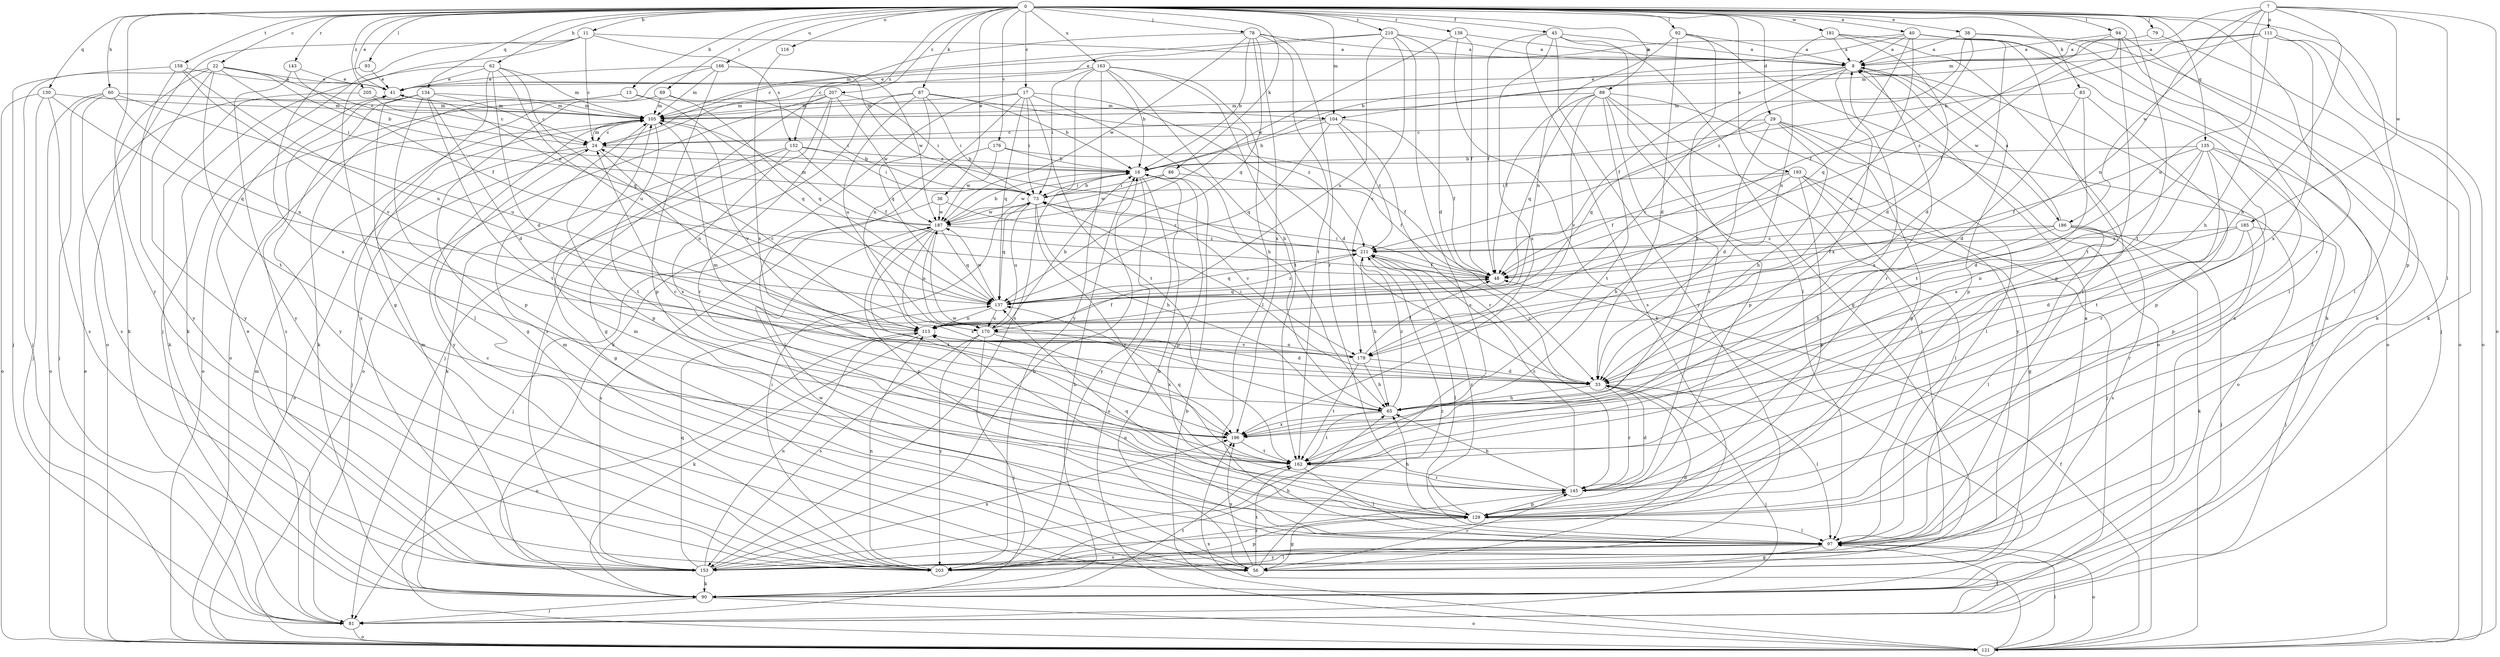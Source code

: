 strict digraph  {
0;
7;
8;
11;
13;
16;
17;
22;
24;
29;
33;
36;
38;
40;
41;
45;
48;
56;
60;
62;
65;
69;
73;
78;
79;
81;
83;
86;
87;
88;
90;
92;
93;
94;
97;
104;
105;
111;
113;
116;
121;
129;
130;
134;
135;
137;
138;
143;
145;
152;
153;
158;
162;
163;
166;
170;
176;
178;
181;
185;
186;
187;
193;
196;
203;
205;
207;
210;
211;
0 -> 11  [label=b];
0 -> 13  [label=b];
0 -> 17  [label=c];
0 -> 22  [label=c];
0 -> 29  [label=d];
0 -> 36  [label=e];
0 -> 38  [label=e];
0 -> 40  [label=e];
0 -> 41  [label=e];
0 -> 45  [label=f];
0 -> 60  [label=h];
0 -> 62  [label=h];
0 -> 69  [label=i];
0 -> 78  [label=j];
0 -> 79  [label=j];
0 -> 83  [label=k];
0 -> 86  [label=k];
0 -> 87  [label=k];
0 -> 88  [label=k];
0 -> 92  [label=l];
0 -> 93  [label=l];
0 -> 94  [label=l];
0 -> 104  [label=m];
0 -> 116  [label=o];
0 -> 129  [label=p];
0 -> 130  [label=q];
0 -> 134  [label=q];
0 -> 135  [label=q];
0 -> 138  [label=r];
0 -> 143  [label=r];
0 -> 145  [label=r];
0 -> 152  [label=s];
0 -> 158  [label=t];
0 -> 162  [label=t];
0 -> 163  [label=u];
0 -> 166  [label=u];
0 -> 176  [label=v];
0 -> 181  [label=w];
0 -> 193  [label=x];
0 -> 203  [label=y];
0 -> 205  [label=z];
0 -> 207  [label=z];
0 -> 210  [label=z];
7 -> 65  [label=h];
7 -> 97  [label=l];
7 -> 104  [label=m];
7 -> 111  [label=n];
7 -> 113  [label=n];
7 -> 121  [label=o];
7 -> 170  [label=u];
7 -> 185  [label=w];
7 -> 186  [label=w];
8 -> 41  [label=e];
8 -> 48  [label=f];
8 -> 129  [label=p];
8 -> 145  [label=r];
8 -> 178  [label=v];
8 -> 186  [label=w];
8 -> 196  [label=x];
11 -> 8  [label=a];
11 -> 24  [label=c];
11 -> 56  [label=g];
11 -> 81  [label=j];
11 -> 121  [label=o];
11 -> 152  [label=s];
13 -> 90  [label=k];
13 -> 104  [label=m];
13 -> 121  [label=o];
13 -> 137  [label=q];
16 -> 73  [label=i];
16 -> 121  [label=o];
16 -> 129  [label=p];
16 -> 187  [label=w];
16 -> 203  [label=y];
17 -> 33  [label=d];
17 -> 65  [label=h];
17 -> 73  [label=i];
17 -> 90  [label=k];
17 -> 105  [label=m];
17 -> 113  [label=n];
17 -> 137  [label=q];
17 -> 162  [label=t];
22 -> 16  [label=b];
22 -> 24  [label=c];
22 -> 41  [label=e];
22 -> 73  [label=i];
22 -> 81  [label=j];
22 -> 90  [label=k];
22 -> 162  [label=t];
22 -> 203  [label=y];
24 -> 16  [label=b];
24 -> 81  [label=j];
24 -> 105  [label=m];
24 -> 113  [label=n];
24 -> 121  [label=o];
29 -> 24  [label=c];
29 -> 33  [label=d];
29 -> 65  [label=h];
29 -> 97  [label=l];
29 -> 121  [label=o];
29 -> 129  [label=p];
29 -> 137  [label=q];
33 -> 65  [label=h];
33 -> 73  [label=i];
33 -> 81  [label=j];
33 -> 97  [label=l];
33 -> 145  [label=r];
33 -> 211  [label=z];
36 -> 81  [label=j];
36 -> 187  [label=w];
36 -> 211  [label=z];
38 -> 8  [label=a];
38 -> 48  [label=f];
38 -> 81  [label=j];
38 -> 121  [label=o];
38 -> 211  [label=z];
40 -> 8  [label=a];
40 -> 16  [label=b];
40 -> 33  [label=d];
40 -> 41  [label=e];
40 -> 121  [label=o];
40 -> 129  [label=p];
40 -> 137  [label=q];
40 -> 178  [label=v];
41 -> 105  [label=m];
45 -> 8  [label=a];
45 -> 48  [label=f];
45 -> 56  [label=g];
45 -> 97  [label=l];
45 -> 153  [label=s];
45 -> 196  [label=x];
45 -> 203  [label=y];
48 -> 73  [label=i];
48 -> 137  [label=q];
56 -> 8  [label=a];
56 -> 16  [label=b];
56 -> 33  [label=d];
56 -> 105  [label=m];
56 -> 145  [label=r];
56 -> 162  [label=t];
56 -> 187  [label=w];
56 -> 196  [label=x];
56 -> 211  [label=z];
60 -> 81  [label=j];
60 -> 105  [label=m];
60 -> 113  [label=n];
60 -> 121  [label=o];
60 -> 153  [label=s];
60 -> 170  [label=u];
62 -> 33  [label=d];
62 -> 41  [label=e];
62 -> 90  [label=k];
62 -> 105  [label=m];
62 -> 137  [label=q];
62 -> 153  [label=s];
62 -> 170  [label=u];
65 -> 105  [label=m];
65 -> 162  [label=t];
65 -> 187  [label=w];
65 -> 196  [label=x];
65 -> 211  [label=z];
69 -> 56  [label=g];
69 -> 73  [label=i];
69 -> 105  [label=m];
69 -> 137  [label=q];
73 -> 16  [label=b];
73 -> 65  [label=h];
73 -> 137  [label=q];
73 -> 145  [label=r];
73 -> 170  [label=u];
73 -> 178  [label=v];
73 -> 187  [label=w];
78 -> 8  [label=a];
78 -> 16  [label=b];
78 -> 24  [label=c];
78 -> 137  [label=q];
78 -> 145  [label=r];
78 -> 162  [label=t];
78 -> 187  [label=w];
78 -> 196  [label=x];
79 -> 8  [label=a];
79 -> 97  [label=l];
81 -> 97  [label=l];
81 -> 105  [label=m];
81 -> 121  [label=o];
83 -> 33  [label=d];
83 -> 105  [label=m];
83 -> 129  [label=p];
83 -> 162  [label=t];
86 -> 48  [label=f];
86 -> 73  [label=i];
86 -> 187  [label=w];
87 -> 16  [label=b];
87 -> 56  [label=g];
87 -> 73  [label=i];
87 -> 105  [label=m];
87 -> 137  [label=q];
87 -> 170  [label=u];
87 -> 211  [label=z];
88 -> 48  [label=f];
88 -> 105  [label=m];
88 -> 129  [label=p];
88 -> 137  [label=q];
88 -> 145  [label=r];
88 -> 153  [label=s];
88 -> 162  [label=t];
88 -> 178  [label=v];
88 -> 203  [label=y];
90 -> 16  [label=b];
90 -> 81  [label=j];
90 -> 121  [label=o];
90 -> 162  [label=t];
92 -> 8  [label=a];
92 -> 33  [label=d];
92 -> 113  [label=n];
92 -> 121  [label=o];
92 -> 196  [label=x];
93 -> 41  [label=e];
93 -> 196  [label=x];
94 -> 8  [label=a];
94 -> 48  [label=f];
94 -> 90  [label=k];
94 -> 97  [label=l];
94 -> 162  [label=t];
94 -> 211  [label=z];
97 -> 56  [label=g];
97 -> 105  [label=m];
97 -> 113  [label=n];
97 -> 121  [label=o];
97 -> 153  [label=s];
97 -> 203  [label=y];
104 -> 16  [label=b];
104 -> 24  [label=c];
104 -> 48  [label=f];
104 -> 137  [label=q];
104 -> 145  [label=r];
104 -> 211  [label=z];
105 -> 24  [label=c];
105 -> 129  [label=p];
105 -> 162  [label=t];
105 -> 178  [label=v];
105 -> 203  [label=y];
111 -> 8  [label=a];
111 -> 16  [label=b];
111 -> 65  [label=h];
111 -> 90  [label=k];
111 -> 105  [label=m];
111 -> 121  [label=o];
111 -> 196  [label=x];
113 -> 24  [label=c];
113 -> 48  [label=f];
113 -> 90  [label=k];
113 -> 121  [label=o];
113 -> 178  [label=v];
116 -> 196  [label=x];
121 -> 16  [label=b];
121 -> 41  [label=e];
121 -> 48  [label=f];
121 -> 97  [label=l];
121 -> 196  [label=x];
129 -> 56  [label=g];
129 -> 65  [label=h];
129 -> 97  [label=l];
129 -> 137  [label=q];
129 -> 211  [label=z];
130 -> 81  [label=j];
130 -> 105  [label=m];
130 -> 121  [label=o];
130 -> 137  [label=q];
130 -> 153  [label=s];
134 -> 24  [label=c];
134 -> 33  [label=d];
134 -> 97  [label=l];
134 -> 105  [label=m];
134 -> 129  [label=p];
134 -> 153  [label=s];
134 -> 162  [label=t];
134 -> 203  [label=y];
135 -> 16  [label=b];
135 -> 33  [label=d];
135 -> 48  [label=f];
135 -> 97  [label=l];
135 -> 129  [label=p];
135 -> 145  [label=r];
135 -> 162  [label=t];
135 -> 196  [label=x];
137 -> 113  [label=n];
137 -> 170  [label=u];
137 -> 187  [label=w];
137 -> 211  [label=z];
138 -> 8  [label=a];
138 -> 48  [label=f];
138 -> 90  [label=k];
138 -> 187  [label=w];
143 -> 41  [label=e];
143 -> 48  [label=f];
143 -> 203  [label=y];
145 -> 33  [label=d];
145 -> 65  [label=h];
145 -> 129  [label=p];
145 -> 211  [label=z];
152 -> 16  [label=b];
152 -> 48  [label=f];
152 -> 56  [label=g];
152 -> 73  [label=i];
152 -> 90  [label=k];
152 -> 196  [label=x];
153 -> 8  [label=a];
153 -> 16  [label=b];
153 -> 41  [label=e];
153 -> 90  [label=k];
153 -> 105  [label=m];
153 -> 113  [label=n];
153 -> 137  [label=q];
153 -> 196  [label=x];
158 -> 41  [label=e];
158 -> 81  [label=j];
158 -> 113  [label=n];
158 -> 178  [label=v];
158 -> 203  [label=y];
162 -> 8  [label=a];
162 -> 97  [label=l];
162 -> 137  [label=q];
162 -> 145  [label=r];
163 -> 16  [label=b];
163 -> 41  [label=e];
163 -> 65  [label=h];
163 -> 73  [label=i];
163 -> 97  [label=l];
163 -> 153  [label=s];
163 -> 162  [label=t];
163 -> 203  [label=y];
166 -> 41  [label=e];
166 -> 105  [label=m];
166 -> 121  [label=o];
166 -> 129  [label=p];
166 -> 187  [label=w];
166 -> 211  [label=z];
170 -> 16  [label=b];
170 -> 33  [label=d];
170 -> 81  [label=j];
170 -> 153  [label=s];
170 -> 196  [label=x];
170 -> 203  [label=y];
176 -> 16  [label=b];
176 -> 48  [label=f];
176 -> 97  [label=l];
176 -> 187  [label=w];
178 -> 33  [label=d];
178 -> 48  [label=f];
178 -> 65  [label=h];
178 -> 113  [label=n];
178 -> 162  [label=t];
181 -> 8  [label=a];
181 -> 33  [label=d];
181 -> 90  [label=k];
181 -> 97  [label=l];
181 -> 113  [label=n];
185 -> 33  [label=d];
185 -> 81  [label=j];
185 -> 113  [label=n];
185 -> 145  [label=r];
185 -> 211  [label=z];
186 -> 8  [label=a];
186 -> 48  [label=f];
186 -> 65  [label=h];
186 -> 81  [label=j];
186 -> 90  [label=k];
186 -> 97  [label=l];
186 -> 153  [label=s];
186 -> 211  [label=z];
187 -> 16  [label=b];
187 -> 41  [label=e];
187 -> 105  [label=m];
187 -> 129  [label=p];
187 -> 137  [label=q];
187 -> 153  [label=s];
187 -> 162  [label=t];
187 -> 170  [label=u];
187 -> 196  [label=x];
187 -> 211  [label=z];
193 -> 48  [label=f];
193 -> 56  [label=g];
193 -> 65  [label=h];
193 -> 73  [label=i];
193 -> 81  [label=j];
193 -> 97  [label=l];
193 -> 129  [label=p];
196 -> 24  [label=c];
196 -> 162  [label=t];
203 -> 24  [label=c];
203 -> 65  [label=h];
203 -> 73  [label=i];
203 -> 97  [label=l];
203 -> 113  [label=n];
203 -> 129  [label=p];
203 -> 145  [label=r];
205 -> 24  [label=c];
205 -> 90  [label=k];
205 -> 105  [label=m];
207 -> 73  [label=i];
207 -> 81  [label=j];
207 -> 105  [label=m];
207 -> 121  [label=o];
207 -> 145  [label=r];
207 -> 153  [label=s];
207 -> 187  [label=w];
210 -> 8  [label=a];
210 -> 24  [label=c];
210 -> 33  [label=d];
210 -> 105  [label=m];
210 -> 153  [label=s];
210 -> 170  [label=u];
210 -> 178  [label=v];
211 -> 48  [label=f];
211 -> 65  [label=h];
211 -> 97  [label=l];
211 -> 137  [label=q];
}
